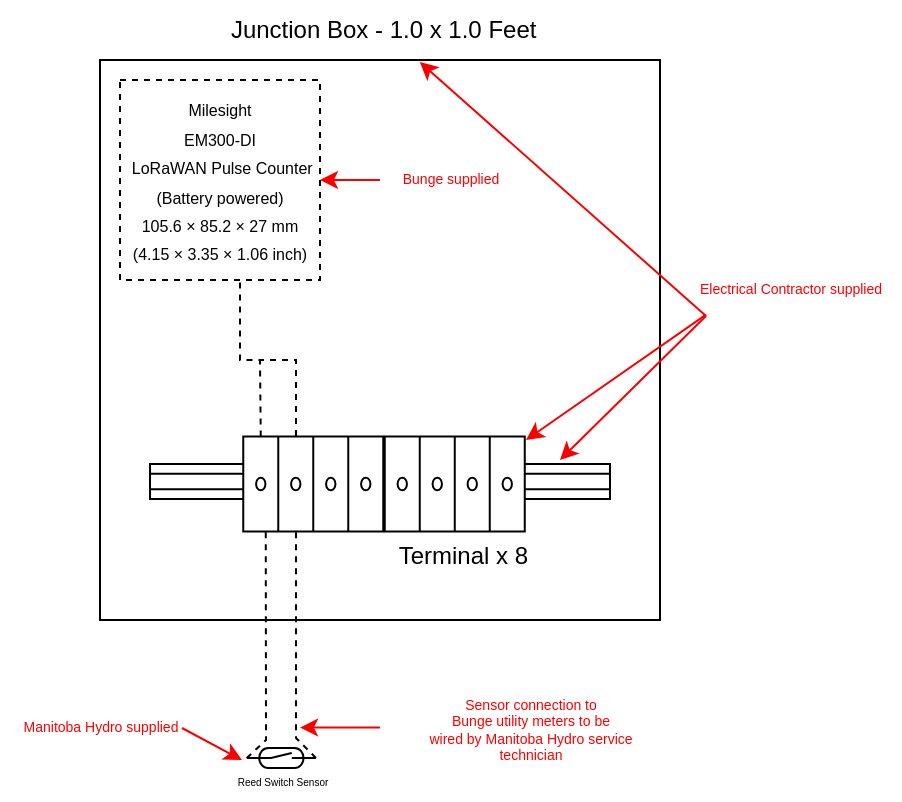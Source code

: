 <mxfile version="23.0.2" type="github">
  <diagram name="Page-1" id="RKuhGRr5_K3Bsfk2XeNm">
    <mxGraphModel dx="819" dy="426" grid="1" gridSize="10" guides="1" tooltips="1" connect="1" arrows="1" fold="1" page="1" pageScale="1" pageWidth="850" pageHeight="1100" math="0" shadow="0">
      <root>
        <mxCell id="0" />
        <mxCell id="1" parent="0" />
        <mxCell id="nnjUiA6OTAYcYXJHSo-D-1" value="&lt;br&gt;&lt;br&gt;&lt;br&gt;&lt;br&gt;&lt;br&gt;&lt;br&gt;&lt;br&gt;&lt;br&gt;&lt;br&gt;&lt;br&gt;&lt;br&gt;&lt;br&gt;&lt;br&gt;&lt;br&gt;&lt;br&gt;&amp;nbsp; &amp;nbsp; &amp;nbsp; &amp;nbsp; &amp;nbsp; &amp;nbsp; &amp;nbsp; &amp;nbsp; &amp;nbsp; &amp;nbsp; &amp;nbsp; &amp;nbsp; &amp;nbsp;Terminal x 8" style="whiteSpace=wrap;html=1;aspect=fixed;" vertex="1" parent="1">
          <mxGeometry x="160" y="200" width="280" height="280" as="geometry" />
        </mxCell>
        <mxCell id="nnjUiA6OTAYcYXJHSo-D-5" value="" style="verticalLabelPosition=bottom;dashed=0;shadow=0;html=1;align=center;verticalAlign=top;shape=mxgraph.cabinets.din_rail;" vertex="1" parent="1">
          <mxGeometry x="185" y="402" width="230" height="17.5" as="geometry" />
        </mxCell>
        <mxCell id="nnjUiA6OTAYcYXJHSo-D-2" value="" style="pointerEvents=1;verticalLabelPosition=bottom;shadow=0;dashed=0;align=center;html=1;verticalAlign=top;shape=mxgraph.electrical.miscellaneous.terminal_board;rotation=90;" vertex="1" parent="1">
          <mxGeometry x="242.88" y="377" width="47.5" height="70" as="geometry" />
        </mxCell>
        <mxCell id="nnjUiA6OTAYcYXJHSo-D-4" value="" style="pointerEvents=1;verticalLabelPosition=bottom;shadow=0;dashed=0;align=center;html=1;verticalAlign=top;shape=mxgraph.electrical.miscellaneous.terminal_board;rotation=90;" vertex="1" parent="1">
          <mxGeometry x="313.63" y="377" width="47.5" height="70" as="geometry" />
        </mxCell>
        <mxCell id="nnjUiA6OTAYcYXJHSo-D-6" value="&lt;font style=&quot;font-size: 8px;&quot;&gt;Milesight &lt;br&gt;EM300-DI&lt;br&gt;&amp;nbsp;LoRaWAN Pulse Counter (Battery powered)&lt;br&gt;105.6 × 85.2 × 27 mm (4.15 × 3.35 × 1.06 inch)&lt;br&gt;&lt;/font&gt;" style="whiteSpace=wrap;html=1;aspect=fixed;dashed=1;align=center;" vertex="1" parent="1">
          <mxGeometry x="170" y="210" width="100" height="100" as="geometry" />
        </mxCell>
        <mxCell id="nnjUiA6OTAYcYXJHSo-D-7" value="" style="endArrow=none;html=1;rounded=0;exitX=0;exitY=0.875;exitDx=0;exitDy=0;exitPerimeter=0;dashed=1;" edge="1" parent="1" source="nnjUiA6OTAYcYXJHSo-D-2">
          <mxGeometry width="50" height="50" relative="1" as="geometry">
            <mxPoint x="180" y="360" as="sourcePoint" />
            <mxPoint x="230" y="310" as="targetPoint" />
            <Array as="points">
              <mxPoint x="240" y="350" />
              <mxPoint x="230" y="350" />
            </Array>
          </mxGeometry>
        </mxCell>
        <mxCell id="nnjUiA6OTAYcYXJHSo-D-9" value="" style="endArrow=none;html=1;rounded=0;dashed=1;" edge="1" parent="1">
          <mxGeometry width="50" height="50" relative="1" as="geometry">
            <mxPoint x="258" y="388" as="sourcePoint" />
            <mxPoint x="240" y="350" as="targetPoint" />
            <Array as="points">
              <mxPoint x="258" y="350" />
            </Array>
          </mxGeometry>
        </mxCell>
        <mxCell id="nnjUiA6OTAYcYXJHSo-D-10" value="" style="endArrow=none;html=1;rounded=0;dashed=1;exitX=1;exitY=0.5;exitDx=0;exitDy=0;" edge="1" parent="1">
          <mxGeometry width="50" height="50" relative="1" as="geometry">
            <mxPoint x="268" y="549" as="sourcePoint" />
            <mxPoint x="258" y="435" as="targetPoint" />
            <Array as="points">
              <mxPoint x="258" y="539" />
            </Array>
          </mxGeometry>
        </mxCell>
        <mxCell id="nnjUiA6OTAYcYXJHSo-D-12" value="" style="endArrow=none;html=1;rounded=0;dashed=1;exitX=0;exitY=0.5;exitDx=0;exitDy=0;" edge="1" parent="1" source="nnjUiA6OTAYcYXJHSo-D-13">
          <mxGeometry width="50" height="50" relative="1" as="geometry">
            <mxPoint x="242.88" y="540" as="sourcePoint" />
            <mxPoint x="242.88" y="436" as="targetPoint" />
            <Array as="points">
              <mxPoint x="243" y="540" />
            </Array>
          </mxGeometry>
        </mxCell>
        <mxCell id="nnjUiA6OTAYcYXJHSo-D-13" value="" style="pointerEvents=1;verticalLabelPosition=bottom;shadow=0;align=center;html=1;verticalAlign=top;shape=mxgraph.electrical.electro-mechanical.reedSwitch2;elSwitchState=off;" vertex="1" parent="1">
          <mxGeometry x="233.38" y="544" width="34.62" height="10" as="geometry" />
        </mxCell>
        <mxCell id="nnjUiA6OTAYcYXJHSo-D-14" value="Reed Switch Sensor" style="text;html=1;align=center;verticalAlign=middle;resizable=0;points=[];autosize=1;strokeColor=none;fillColor=none;fontSize=5;" vertex="1" parent="1">
          <mxGeometry x="215.69" y="550" width="70" height="20" as="geometry" />
        </mxCell>
        <mxCell id="nnjUiA6OTAYcYXJHSo-D-16" value="Junction Box - 1.0 x 1.0 Feet&amp;nbsp;" style="text;html=1;align=center;verticalAlign=middle;resizable=0;points=[];autosize=1;strokeColor=none;fillColor=none;rotation=0;" vertex="1" parent="1">
          <mxGeometry x="213" y="170" width="180" height="30" as="geometry" />
        </mxCell>
        <mxCell id="nnjUiA6OTAYcYXJHSo-D-17" value="Bunge supplied" style="text;html=1;align=center;verticalAlign=middle;resizable=0;points=[];autosize=1;strokeColor=none;fillColor=default;fontSize=7;fontColor=#ff0000;" vertex="1" parent="1">
          <mxGeometry x="300" y="250" width="70" height="20" as="geometry" />
        </mxCell>
        <mxCell id="nnjUiA6OTAYcYXJHSo-D-18" value="" style="endArrow=classic;html=1;rounded=0;fontColor=#FB0909;strokeColor=#f90101;" edge="1" parent="1">
          <mxGeometry width="50" height="50" relative="1" as="geometry">
            <mxPoint x="300" y="533.8" as="sourcePoint" />
            <mxPoint x="260" y="533.8" as="targetPoint" />
          </mxGeometry>
        </mxCell>
        <mxCell id="nnjUiA6OTAYcYXJHSo-D-22" value="Sensor connection to &lt;br style=&quot;font-size: 7px;&quot;&gt;Bunge utility meters to be &lt;br style=&quot;font-size: 7px;&quot;&gt;wired by Manitoba Hydro service &lt;br style=&quot;font-size: 7px;&quot;&gt;technician" style="text;html=1;align=center;verticalAlign=middle;resizable=0;points=[];autosize=1;strokeColor=none;fillColor=default;fontSize=7;fontColor=#ff0000;" vertex="1" parent="1">
          <mxGeometry x="310" y="510" width="130" height="50" as="geometry" />
        </mxCell>
        <mxCell id="nnjUiA6OTAYcYXJHSo-D-23" value="" style="endArrow=classic;html=1;rounded=0;fontColor=#FB0909;strokeColor=#f90101;" edge="1" parent="1">
          <mxGeometry width="50" height="50" relative="1" as="geometry">
            <mxPoint x="300" y="260" as="sourcePoint" />
            <mxPoint x="270" y="260" as="targetPoint" />
          </mxGeometry>
        </mxCell>
        <mxCell id="nnjUiA6OTAYcYXJHSo-D-24" value="Manitoba Hydro supplied" style="text;html=1;align=center;verticalAlign=middle;resizable=0;points=[];autosize=1;strokeColor=none;fillColor=default;fontSize=7;fontColor=#ff0000;" vertex="1" parent="1">
          <mxGeometry x="110" y="524" width="100" height="20" as="geometry" />
        </mxCell>
        <mxCell id="nnjUiA6OTAYcYXJHSo-D-25" value="" style="endArrow=classic;html=1;rounded=0;fontColor=#FB0909;strokeColor=#f90101;" edge="1" parent="1">
          <mxGeometry width="50" height="50" relative="1" as="geometry">
            <mxPoint x="201" y="534" as="sourcePoint" />
            <mxPoint x="231" y="550" as="targetPoint" />
          </mxGeometry>
        </mxCell>
        <mxCell id="nnjUiA6OTAYcYXJHSo-D-26" value="Electrical Contractor supplied" style="text;html=1;align=center;verticalAlign=middle;resizable=0;points=[];autosize=1;strokeColor=none;fillColor=default;fontSize=7;fontColor=#ff0000;" vertex="1" parent="1">
          <mxGeometry x="450" y="305" width="110" height="20" as="geometry" />
        </mxCell>
        <mxCell id="nnjUiA6OTAYcYXJHSo-D-27" value="" style="endArrow=classic;html=1;rounded=0;fontColor=#FB0909;strokeColor=#f90101;exitX=0.091;exitY=1.117;exitDx=0;exitDy=0;exitPerimeter=0;" edge="1" parent="1">
          <mxGeometry width="50" height="50" relative="1" as="geometry">
            <mxPoint x="463.01" y="327.34" as="sourcePoint" />
            <mxPoint x="373" y="390" as="targetPoint" />
          </mxGeometry>
        </mxCell>
        <mxCell id="nnjUiA6OTAYcYXJHSo-D-28" value="" style="endArrow=classic;html=1;rounded=0;fontColor=#FB0909;strokeColor=#f90101;" edge="1" parent="1">
          <mxGeometry width="50" height="50" relative="1" as="geometry">
            <mxPoint x="463" y="328" as="sourcePoint" />
            <mxPoint x="390" y="400" as="targetPoint" />
          </mxGeometry>
        </mxCell>
        <mxCell id="nnjUiA6OTAYcYXJHSo-D-29" value="" style="endArrow=classic;html=1;rounded=0;fontColor=#FB0909;strokeColor=#f90101;" edge="1" parent="1">
          <mxGeometry width="50" height="50" relative="1" as="geometry">
            <mxPoint x="463" y="328" as="sourcePoint" />
            <mxPoint x="319.901" y="201" as="targetPoint" />
          </mxGeometry>
        </mxCell>
      </root>
    </mxGraphModel>
  </diagram>
</mxfile>
